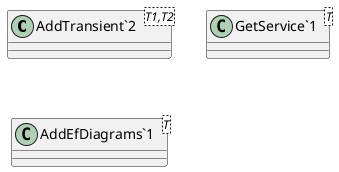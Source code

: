 @startuml
class "AddTransient`2"<T1,T2> {
}
class "GetService`1"<T> {
}
class "AddEfDiagrams`1"<T> {
}
@enduml
